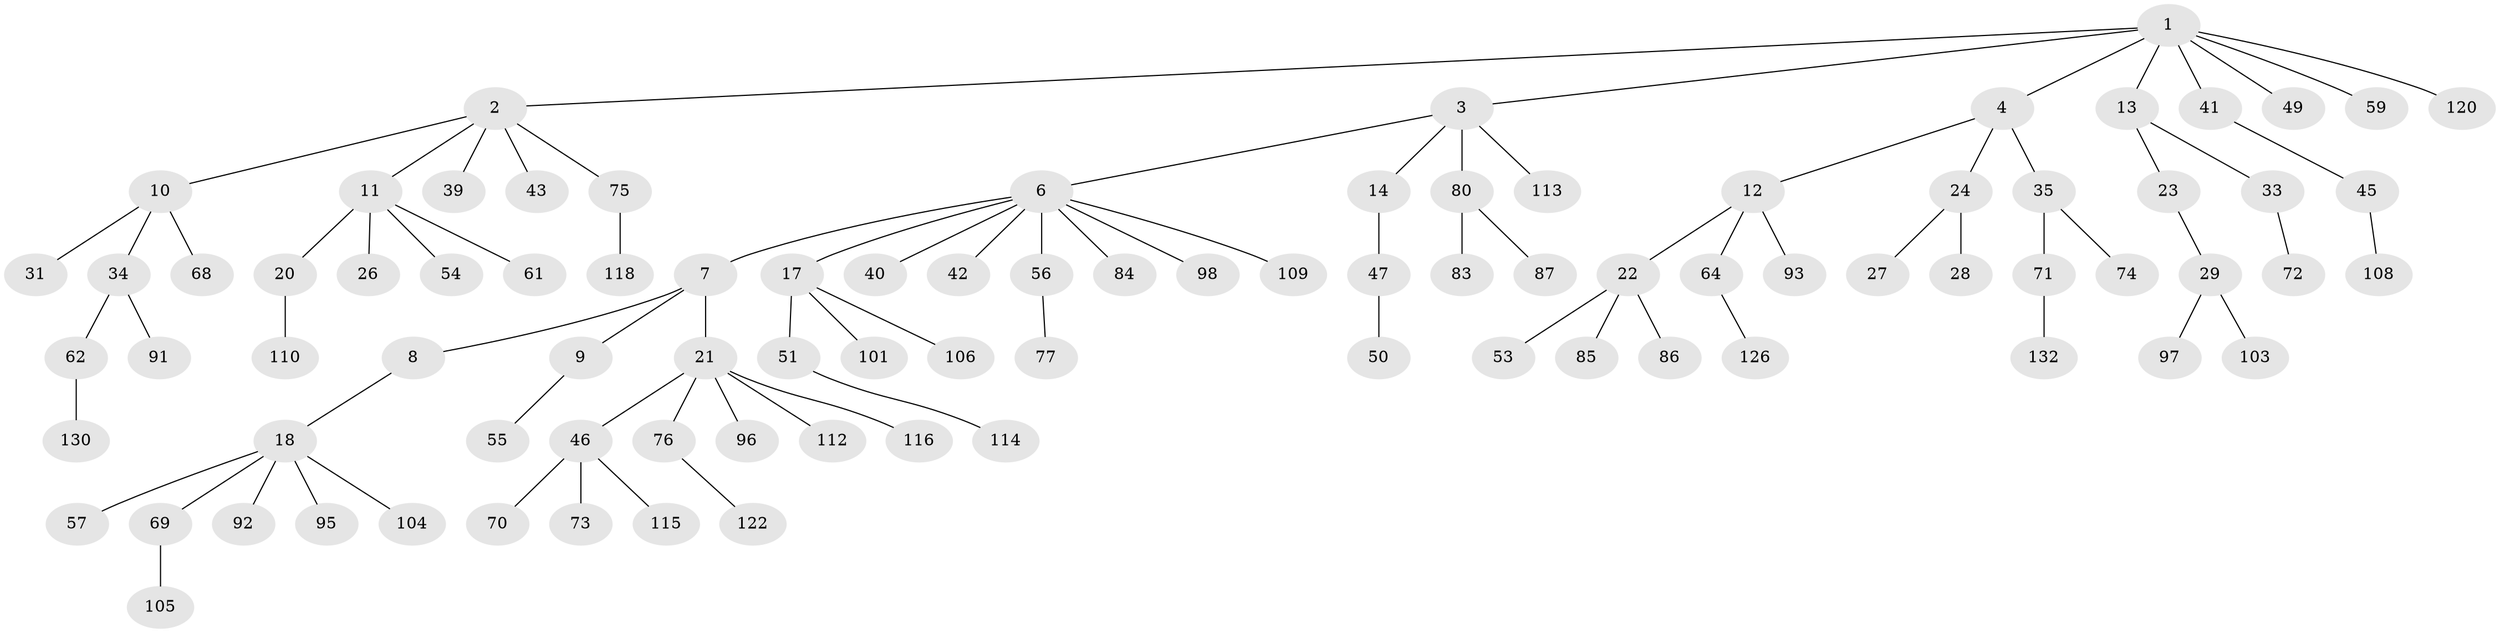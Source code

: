 // original degree distribution, {7: 0.007518796992481203, 5: 0.05263157894736842, 6: 0.007518796992481203, 3: 0.12030075187969924, 9: 0.007518796992481203, 4: 0.06015037593984962, 2: 0.21052631578947367, 1: 0.5338345864661654}
// Generated by graph-tools (version 1.1) at 2025/42/03/06/25 10:42:03]
// undirected, 90 vertices, 89 edges
graph export_dot {
graph [start="1"]
  node [color=gray90,style=filled];
  1 [super="+5"];
  2 [super="+32"];
  3 [super="+44"];
  4 [super="+82"];
  6 [super="+19"];
  7 [super="+48"];
  8 [super="+79"];
  9 [super="+67"];
  10 [super="+123"];
  11 [super="+16"];
  12 [super="+89"];
  13 [super="+15"];
  14 [super="+81"];
  17 [super="+25"];
  18 [super="+60"];
  20 [super="+36"];
  21 [super="+66"];
  22 [super="+37"];
  23 [super="+58"];
  24 [super="+30"];
  26 [super="+94"];
  27 [super="+65"];
  28 [super="+128"];
  29 [super="+102"];
  31;
  33 [super="+78"];
  34 [super="+38"];
  35 [super="+99"];
  39 [super="+107"];
  40 [super="+88"];
  41;
  42;
  43;
  45 [super="+125"];
  46 [super="+52"];
  47;
  49;
  50;
  51;
  53;
  54;
  55 [super="+63"];
  56 [super="+131"];
  57 [super="+117"];
  59;
  61;
  62;
  64;
  68;
  69 [super="+90"];
  70;
  71;
  72;
  73;
  74;
  75 [super="+100"];
  76 [super="+121"];
  77 [super="+127"];
  80 [super="+133"];
  83;
  84;
  85;
  86;
  87;
  91;
  92;
  93;
  95;
  96;
  97;
  98;
  101;
  103;
  104;
  105;
  106 [super="+129"];
  108 [super="+111"];
  109;
  110;
  112;
  113;
  114 [super="+124"];
  115 [super="+119"];
  116;
  118;
  120;
  122;
  126;
  130;
  132;
  1 -- 2;
  1 -- 3;
  1 -- 4;
  1 -- 13;
  1 -- 41;
  1 -- 49;
  1 -- 120;
  1 -- 59;
  2 -- 10;
  2 -- 11;
  2 -- 43;
  2 -- 75;
  2 -- 39;
  3 -- 6;
  3 -- 14;
  3 -- 80;
  3 -- 113;
  4 -- 12;
  4 -- 24;
  4 -- 35;
  6 -- 7;
  6 -- 17;
  6 -- 40;
  6 -- 42;
  6 -- 56;
  6 -- 84;
  6 -- 109;
  6 -- 98;
  7 -- 8;
  7 -- 9;
  7 -- 21;
  8 -- 18;
  9 -- 55;
  10 -- 31;
  10 -- 34;
  10 -- 68;
  11 -- 26;
  11 -- 54;
  11 -- 61;
  11 -- 20;
  12 -- 22;
  12 -- 64;
  12 -- 93;
  13 -- 33;
  13 -- 23;
  14 -- 47;
  17 -- 101;
  17 -- 106;
  17 -- 51;
  18 -- 57;
  18 -- 69;
  18 -- 95;
  18 -- 104;
  18 -- 92;
  20 -- 110;
  21 -- 46;
  21 -- 112;
  21 -- 116;
  21 -- 96;
  21 -- 76;
  22 -- 53;
  22 -- 86;
  22 -- 85;
  23 -- 29;
  24 -- 27;
  24 -- 28;
  29 -- 97;
  29 -- 103;
  33 -- 72;
  34 -- 62;
  34 -- 91;
  35 -- 71;
  35 -- 74;
  41 -- 45;
  45 -- 108;
  46 -- 70;
  46 -- 73;
  46 -- 115;
  47 -- 50;
  51 -- 114;
  56 -- 77;
  62 -- 130;
  64 -- 126;
  69 -- 105;
  71 -- 132;
  75 -- 118;
  76 -- 122;
  80 -- 83;
  80 -- 87;
}
